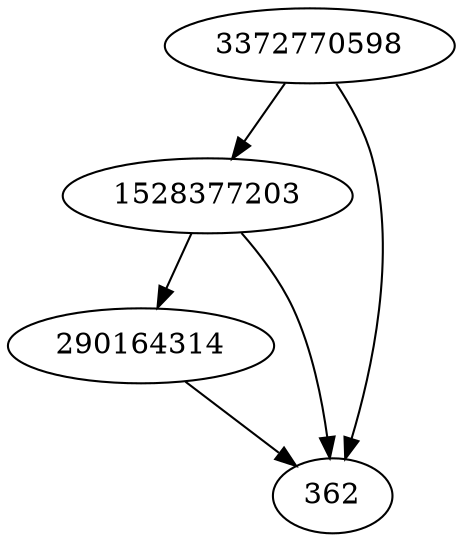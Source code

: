 strict digraph  {
290164314;
1528377203;
3372770598;
362;
290164314 -> 362;
1528377203 -> 290164314;
1528377203 -> 362;
3372770598 -> 1528377203;
3372770598 -> 362;
}
